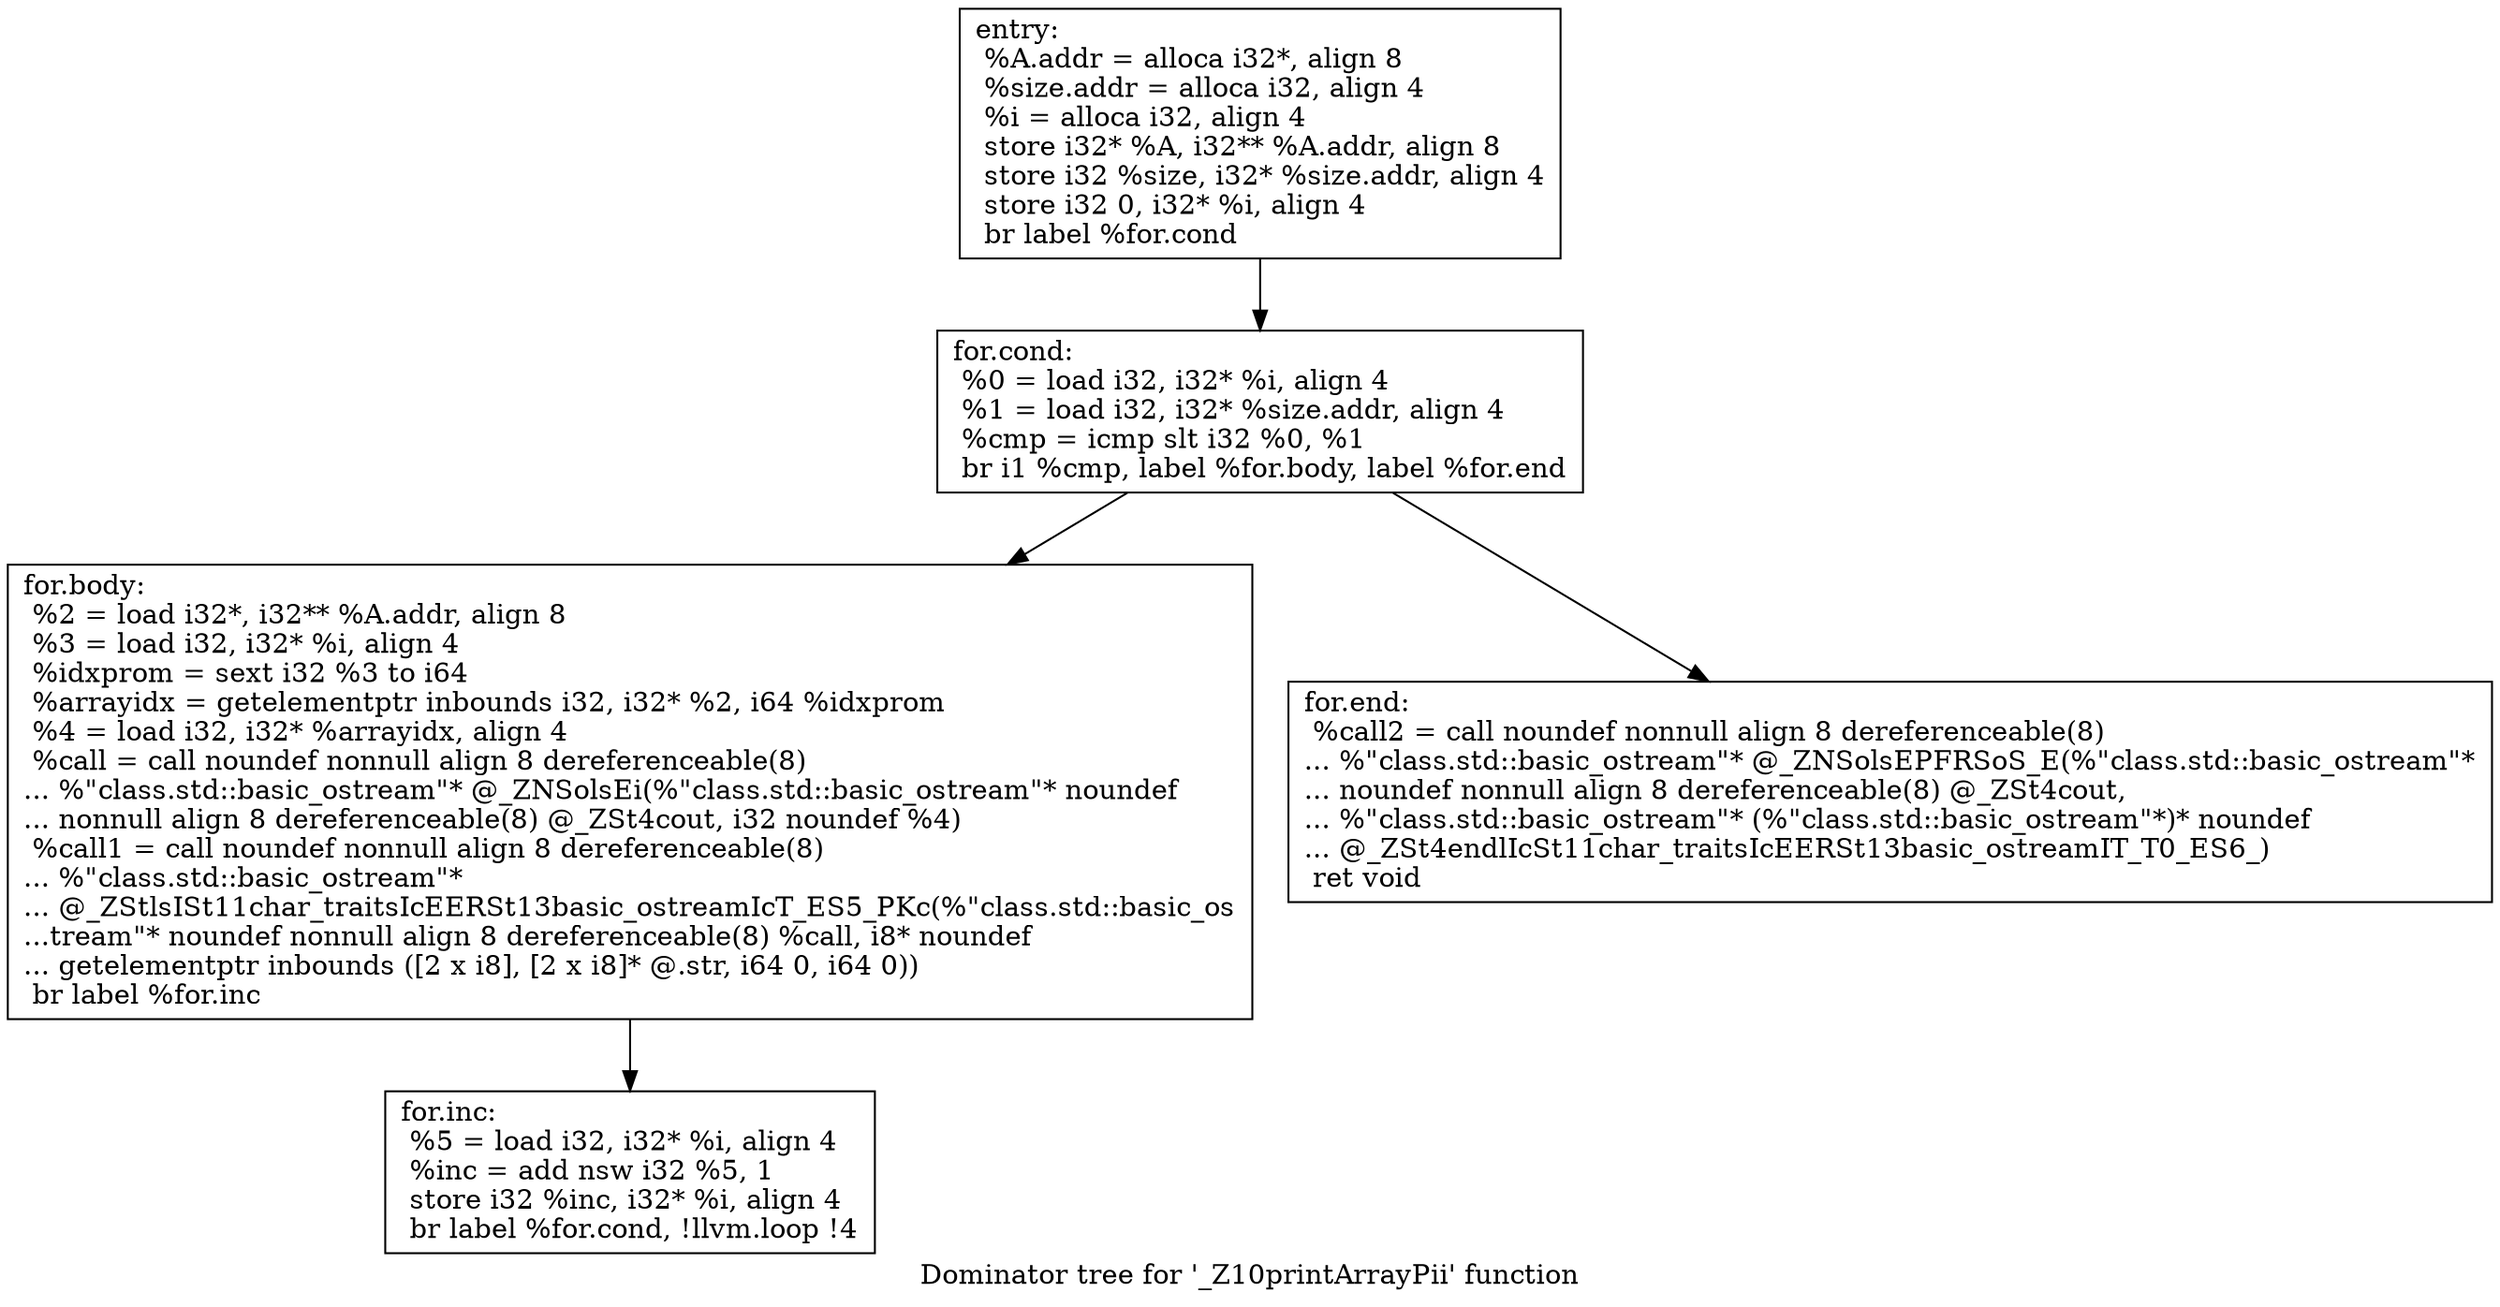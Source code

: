 digraph "Dominator tree for '_Z10printArrayPii' function" {
	label="Dominator tree for '_Z10printArrayPii' function";

	Node0x55a23fc522a0 [shape=record,label="{entry:\l  %A.addr = alloca i32*, align 8\l  %size.addr = alloca i32, align 4\l  %i = alloca i32, align 4\l  store i32* %A, i32** %A.addr, align 8\l  store i32 %size, i32* %size.addr, align 4\l  store i32 0, i32* %i, align 4\l  br label %for.cond\l}"];
	Node0x55a23fc522a0 -> Node0x55a23fc526c0;
	Node0x55a23fc526c0 [shape=record,label="{for.cond:                                         \l  %0 = load i32, i32* %i, align 4\l  %1 = load i32, i32* %size.addr, align 4\l  %cmp = icmp slt i32 %0, %1\l  br i1 %cmp, label %for.body, label %for.end\l}"];
	Node0x55a23fc526c0 -> Node0x55a23fc52720;
	Node0x55a23fc526c0 -> Node0x55a23fc0d930;
	Node0x55a23fc52720 [shape=record,label="{for.body:                                         \l  %2 = load i32*, i32** %A.addr, align 8\l  %3 = load i32, i32* %i, align 4\l  %idxprom = sext i32 %3 to i64\l  %arrayidx = getelementptr inbounds i32, i32* %2, i64 %idxprom\l  %4 = load i32, i32* %arrayidx, align 4\l  %call = call noundef nonnull align 8 dereferenceable(8)\l... %\"class.std::basic_ostream\"* @_ZNSolsEi(%\"class.std::basic_ostream\"* noundef\l... nonnull align 8 dereferenceable(8) @_ZSt4cout, i32 noundef %4)\l  %call1 = call noundef nonnull align 8 dereferenceable(8)\l... %\"class.std::basic_ostream\"*\l... @_ZStlsISt11char_traitsIcEERSt13basic_ostreamIcT_ES5_PKc(%\"class.std::basic_os\l...tream\"* noundef nonnull align 8 dereferenceable(8) %call, i8* noundef\l... getelementptr inbounds ([2 x i8], [2 x i8]* @.str, i64 0, i64 0))\l  br label %for.inc\l}"];
	Node0x55a23fc52720 -> Node0x55a23fc55180;
	Node0x55a23fc55180 [shape=record,label="{for.inc:                                          \l  %5 = load i32, i32* %i, align 4\l  %inc = add nsw i32 %5, 1\l  store i32 %inc, i32* %i, align 4\l  br label %for.cond, !llvm.loop !4\l}"];
	Node0x55a23fc0d930 [shape=record,label="{for.end:                                          \l  %call2 = call noundef nonnull align 8 dereferenceable(8)\l... %\"class.std::basic_ostream\"* @_ZNSolsEPFRSoS_E(%\"class.std::basic_ostream\"*\l... noundef nonnull align 8 dereferenceable(8) @_ZSt4cout,\l... %\"class.std::basic_ostream\"* (%\"class.std::basic_ostream\"*)* noundef\l... @_ZSt4endlIcSt11char_traitsIcEERSt13basic_ostreamIT_T0_ES6_)\l  ret void\l}"];
}
